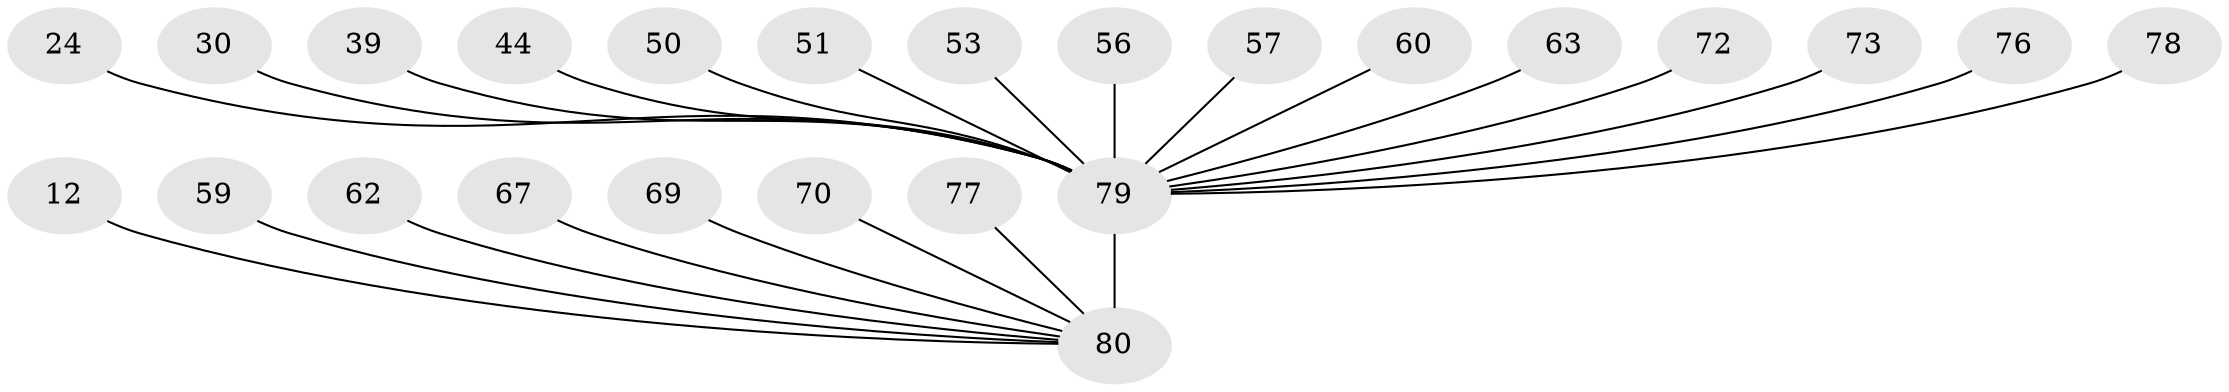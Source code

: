 // original degree distribution, {8: 0.025, 25: 0.0125, 3: 0.0875, 12: 0.0125, 1: 0.5375, 11: 0.0125, 2: 0.225, 7: 0.0125, 4: 0.05, 6: 0.0125, 5: 0.0125}
// Generated by graph-tools (version 1.1) at 2025/51/03/04/25 21:51:14]
// undirected, 24 vertices, 23 edges
graph export_dot {
graph [start="1"]
  node [color=gray90,style=filled];
  12;
  24;
  30;
  39;
  44;
  50 [super="+34"];
  51 [super="+41"];
  53;
  56;
  57;
  59;
  60;
  62;
  63;
  67;
  69 [super="+31"];
  70;
  72;
  73;
  76;
  77;
  78;
  79 [super="+54+37+49+68+21+28+64"];
  80 [super="+74+8+14+19+36+23+33+38+43+46+75+47+48+58+61+55"];
  12 -- 80;
  24 -- 79;
  30 -- 79 [weight=2];
  39 -- 79;
  44 -- 79;
  50 -- 79;
  51 -- 79;
  53 -- 79;
  56 -- 79;
  57 -- 79;
  59 -- 80;
  60 -- 79;
  62 -- 80;
  63 -- 79;
  67 -- 80;
  69 -- 80;
  70 -- 80;
  72 -- 79;
  73 -- 79;
  76 -- 79;
  77 -- 80;
  78 -- 79 [weight=2];
  79 -- 80 [weight=17];
}
